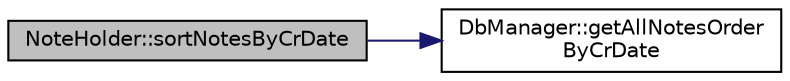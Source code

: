 digraph "NoteHolder::sortNotesByCrDate"
{
  edge [fontname="Helvetica",fontsize="10",labelfontname="Helvetica",labelfontsize="10"];
  node [fontname="Helvetica",fontsize="10",shape=record];
  rankdir="LR";
  Node17 [label="NoteHolder::sortNotesByCrDate",height=0.2,width=0.4,color="black", fillcolor="grey75", style="filled", fontcolor="black"];
  Node17 -> Node18 [color="midnightblue",fontsize="10",style="solid",fontname="Helvetica"];
  Node18 [label="DbManager::getAllNotesOrder\lByCrDate",height=0.2,width=0.4,color="black", fillcolor="white", style="filled",URL="$classDbManager.html#a9b35a902ca6a35cd2589a3d1fffda94b"];
}
